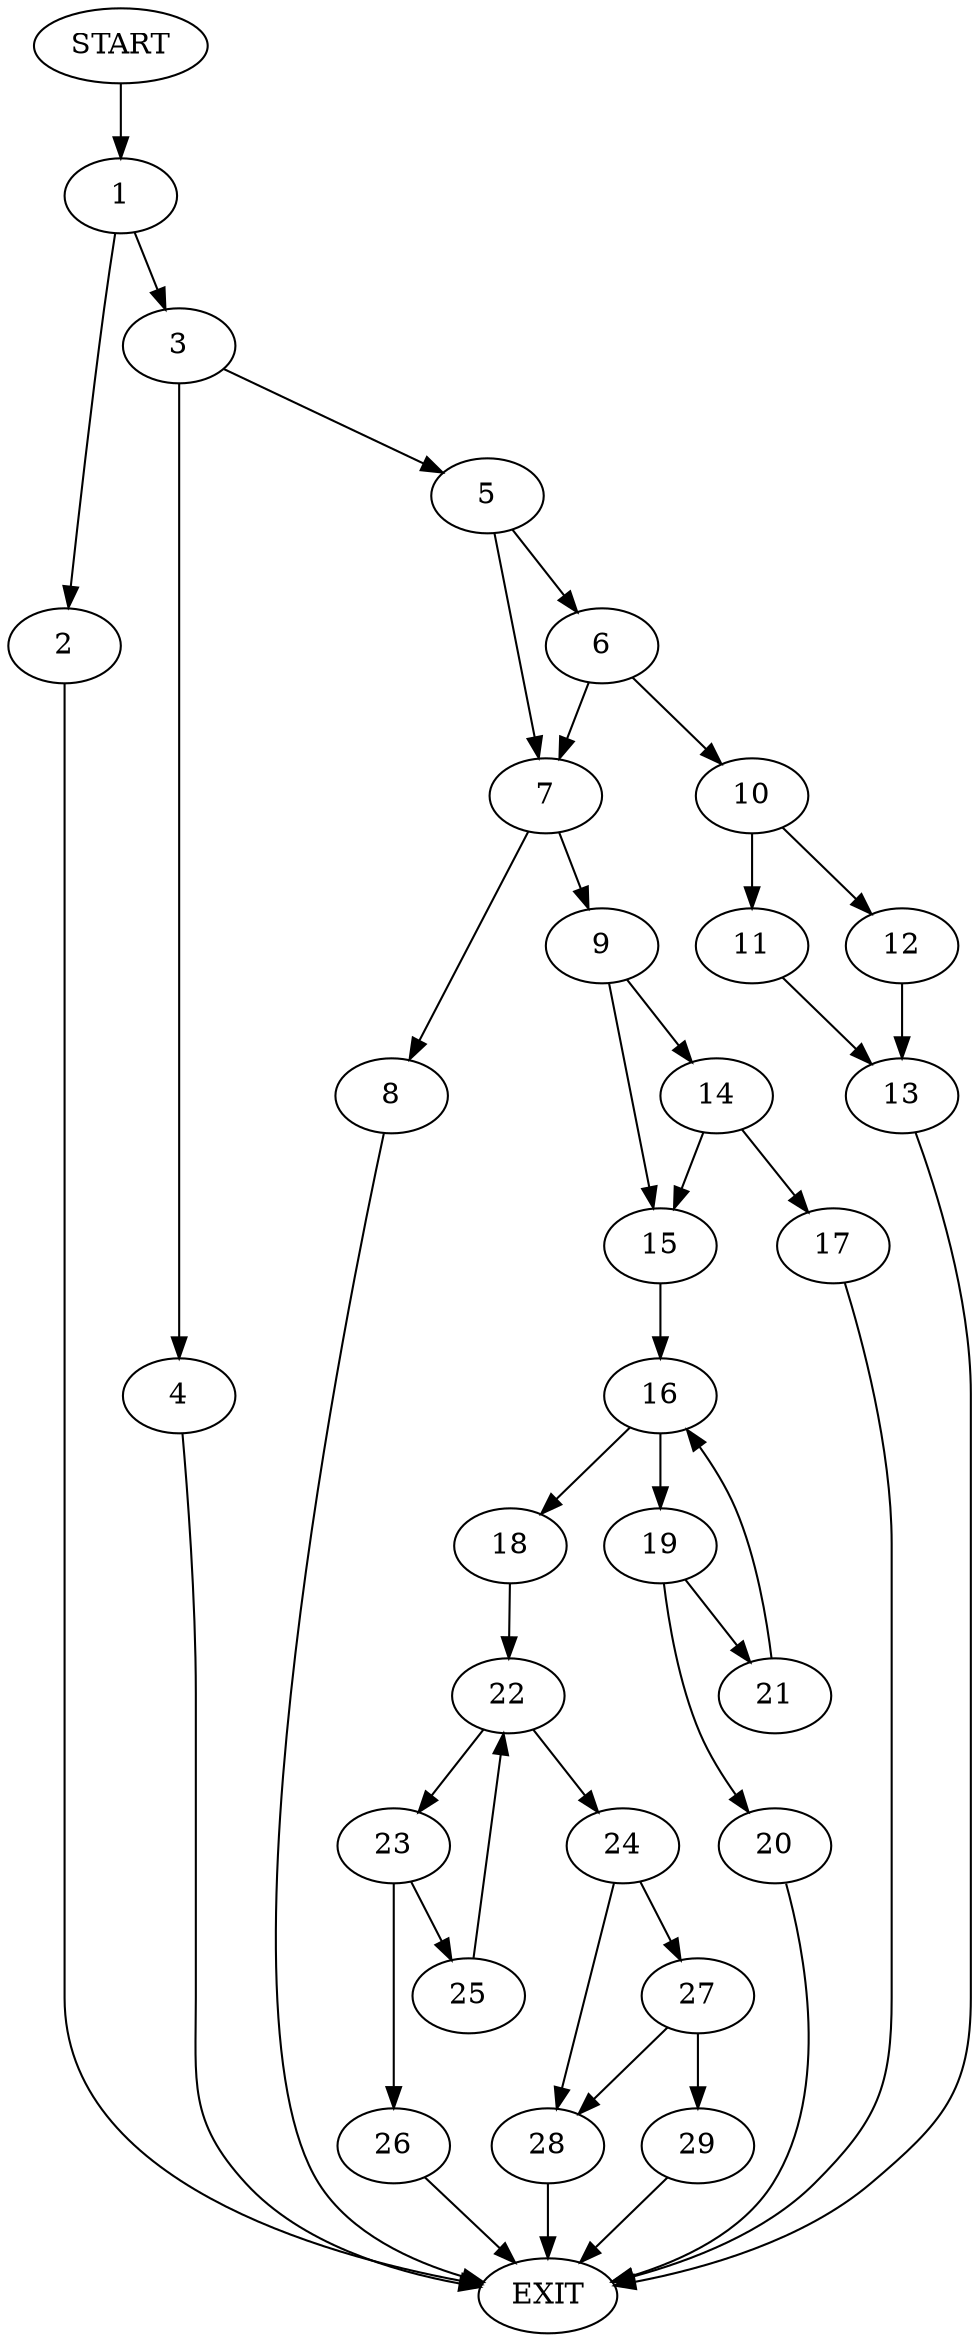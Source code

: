 digraph {
0 [label="START"]
30 [label="EXIT"]
0 -> 1
1 -> 2
1 -> 3
2 -> 30
3 -> 4
3 -> 5
5 -> 6
5 -> 7
4 -> 30
7 -> 8
7 -> 9
6 -> 7
6 -> 10
10 -> 11
10 -> 12
11 -> 13
12 -> 13
13 -> 30
9 -> 14
9 -> 15
8 -> 30
15 -> 16
14 -> 15
14 -> 17
17 -> 30
16 -> 18
16 -> 19
19 -> 20
19 -> 21
18 -> 22
20 -> 30
21 -> 16
22 -> 23
22 -> 24
23 -> 25
23 -> 26
24 -> 27
24 -> 28
25 -> 22
26 -> 30
27 -> 28
27 -> 29
28 -> 30
29 -> 30
}

